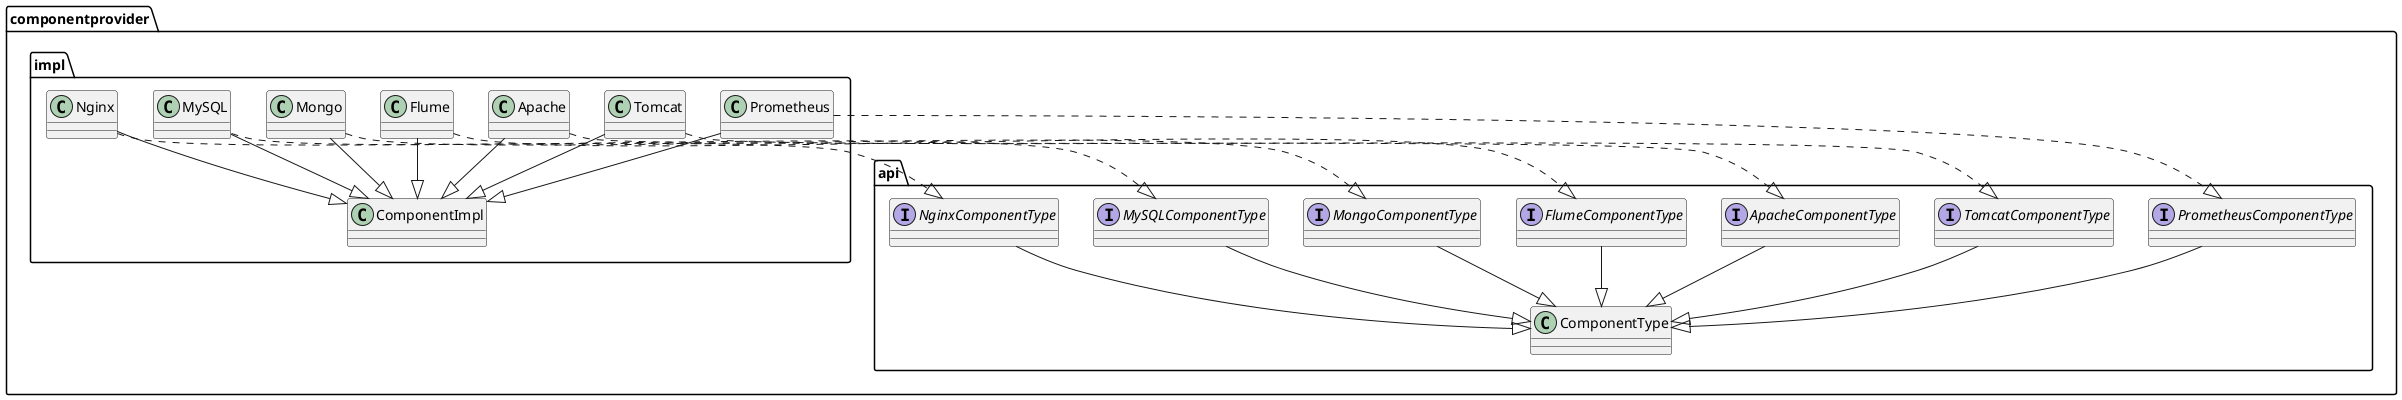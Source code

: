 @startuml
package componentprovider{
package api{
Interface ApacheComponentType
ApacheComponentType --|> ComponentType

Interface FlumeComponentType
FlumeComponentType --|> ComponentType

Interface MongoComponentType
MongoComponentType --|> ComponentType

Interface MySQLComponentType
MySQLComponentType --|> ComponentType

Interface NginxComponentType
NginxComponentType --|> ComponentType

Interface PrometheusComponentType
PrometheusComponentType --|> ComponentType

Interface TomcatComponentType
TomcatComponentType --|> ComponentType

}
package impl{
Class Apache
Apache --|> ComponentImpl
Apache ..|> ApacheComponentType

Class Flume
Flume --|> ComponentImpl
Flume ..|> FlumeComponentType

Class Mongo
Mongo --|> ComponentImpl
Mongo ..|> MongoComponentType

Class MySQL
MySQL --|> ComponentImpl
MySQL ..|> MySQLComponentType

Class Nginx
Nginx --|> ComponentImpl
Nginx ..|> NginxComponentType

Class Prometheus
Prometheus --|> ComponentImpl
Prometheus ..|> PrometheusComponentType

Class Tomcat
Tomcat --|> ComponentImpl
Tomcat ..|> TomcatComponentType

}
}

@enduml